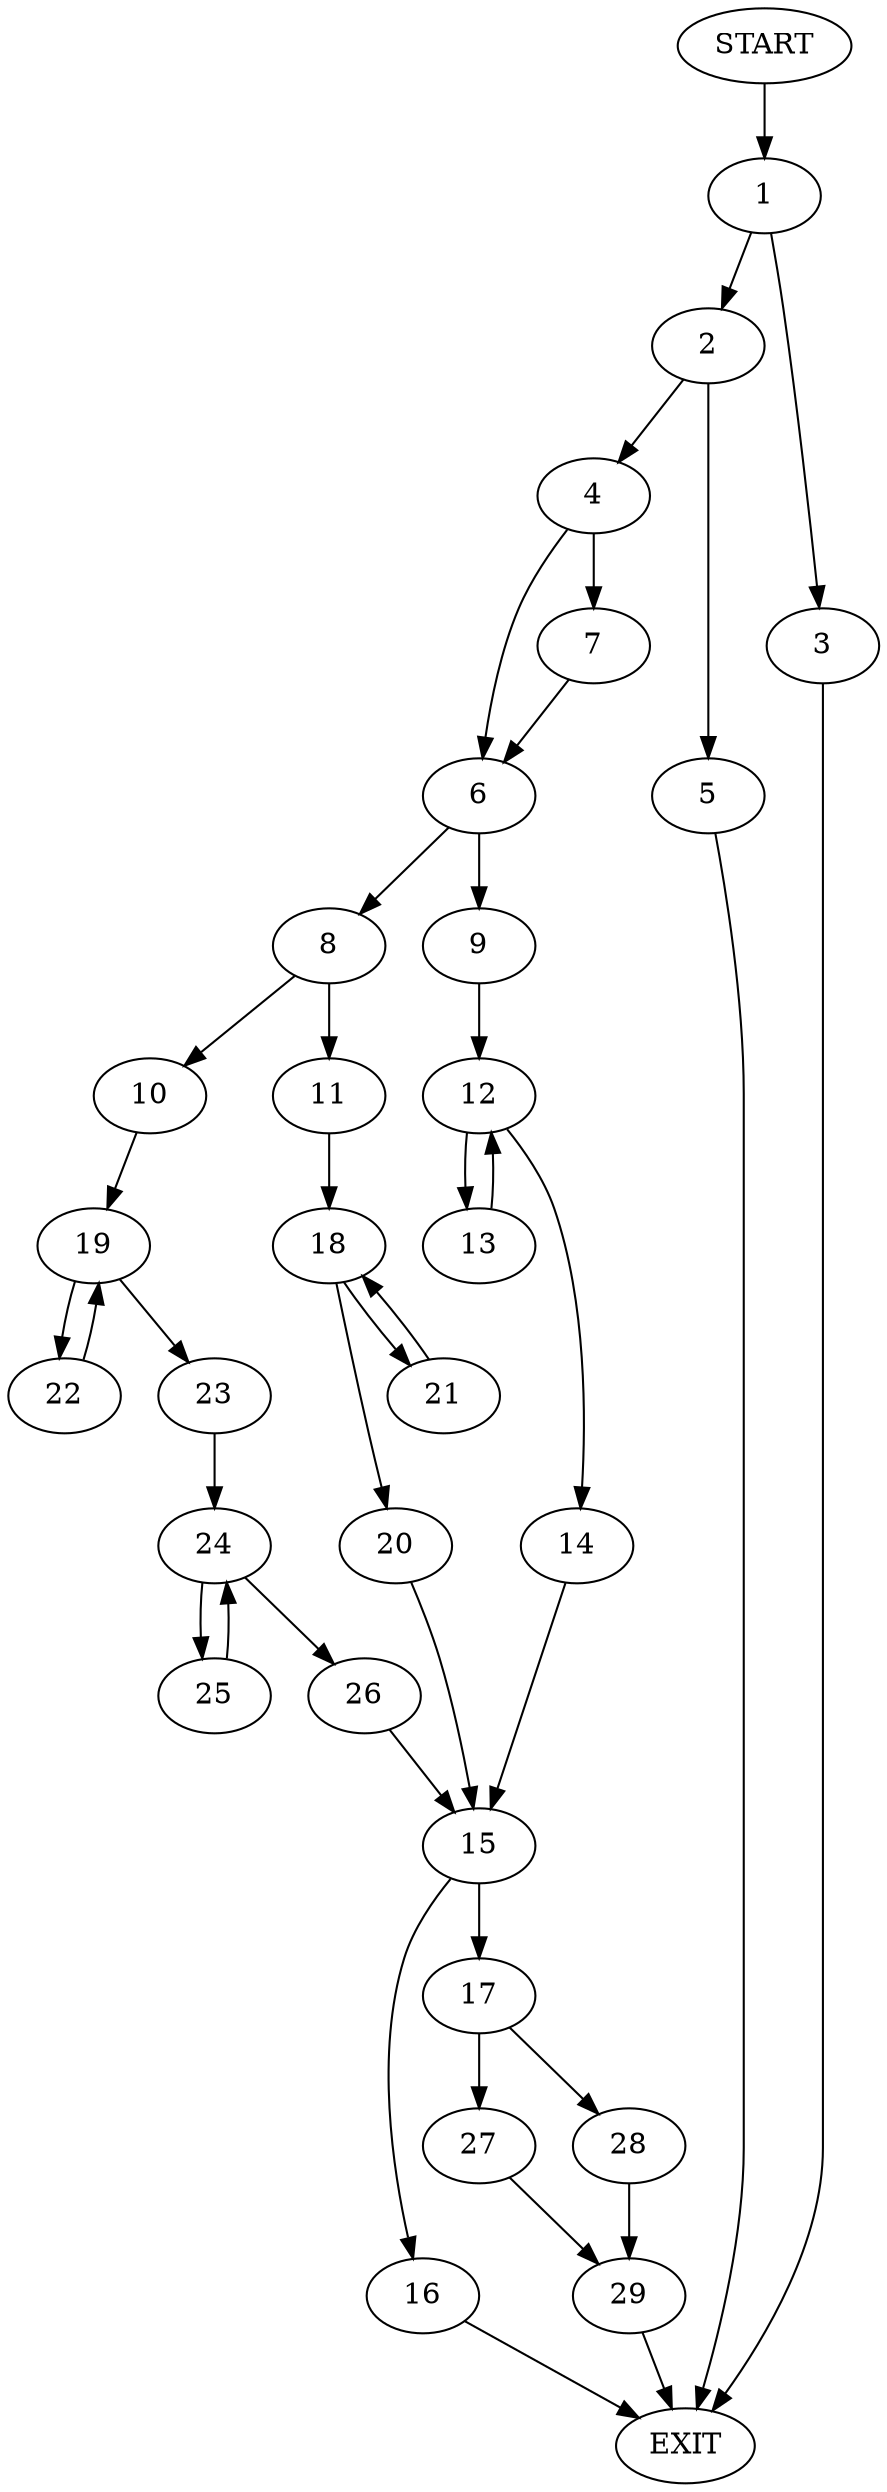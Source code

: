 digraph {
0 [label="START"]
30 [label="EXIT"]
0 -> 1
1 -> 2
1 -> 3
3 -> 30
2 -> 4
2 -> 5
4 -> 6
4 -> 7
5 -> 30
7 -> 6
6 -> 8
6 -> 9
8 -> 10
8 -> 11
9 -> 12
12 -> 13
12 -> 14
13 -> 12
14 -> 15
15 -> 16
15 -> 17
11 -> 18
10 -> 19
18 -> 20
18 -> 21
20 -> 15
21 -> 18
19 -> 22
19 -> 23
22 -> 19
23 -> 24
24 -> 25
24 -> 26
26 -> 15
25 -> 24
16 -> 30
17 -> 27
17 -> 28
27 -> 29
28 -> 29
29 -> 30
}
